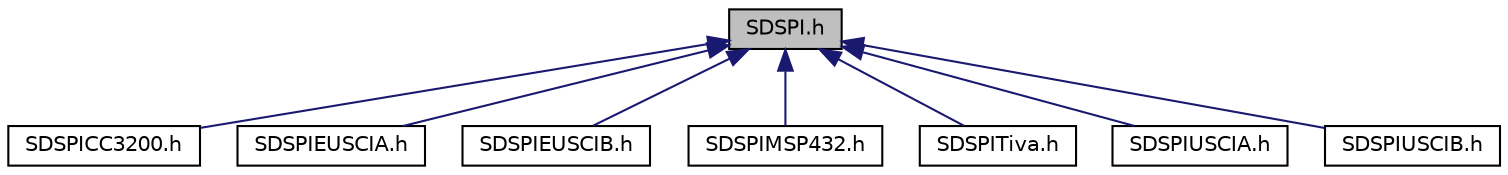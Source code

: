 digraph "SDSPI.h"
{
  edge [fontname="Helvetica",fontsize="10",labelfontname="Helvetica",labelfontsize="10"];
  node [fontname="Helvetica",fontsize="10",shape=record];
  Node1 [label="SDSPI.h",height=0.2,width=0.4,color="black", fillcolor="grey75", style="filled", fontcolor="black"];
  Node1 -> Node2 [dir="back",color="midnightblue",fontsize="10",style="solid",fontname="Helvetica"];
  Node2 [label="SDSPICC3200.h",height=0.2,width=0.4,color="black", fillcolor="white", style="filled",URL="$_s_d_s_p_i_c_c3200_8h.html",tooltip="SDSPI driver implementation for a CC3200 SPI peripheral used with the SDSPI driver. "];
  Node1 -> Node3 [dir="back",color="midnightblue",fontsize="10",style="solid",fontname="Helvetica"];
  Node3 [label="SDSPIEUSCIA.h",height=0.2,width=0.4,color="black", fillcolor="white", style="filled",URL="$_s_d_s_p_i_e_u_s_c_i_a_8h.html",tooltip="SDSPI driver implementation for a USCI SPI peripheral used with the SDSPI driver. ..."];
  Node1 -> Node4 [dir="back",color="midnightblue",fontsize="10",style="solid",fontname="Helvetica"];
  Node4 [label="SDSPIEUSCIB.h",height=0.2,width=0.4,color="black", fillcolor="white", style="filled",URL="$_s_d_s_p_i_e_u_s_c_i_b_8h.html",tooltip="SDSPI driver implementation for a USCI SPI peripheral used with the SDSPI driver. ..."];
  Node1 -> Node5 [dir="back",color="midnightblue",fontsize="10",style="solid",fontname="Helvetica"];
  Node5 [label="SDSPIMSP432.h",height=0.2,width=0.4,color="black", fillcolor="white", style="filled",URL="$_s_d_s_p_i_m_s_p432_8h.html",tooltip="SDSPI driver implementation using an EUSCI SPI peripheral for MSP432. "];
  Node1 -> Node6 [dir="back",color="midnightblue",fontsize="10",style="solid",fontname="Helvetica"];
  Node6 [label="SDSPITiva.h",height=0.2,width=0.4,color="black", fillcolor="white", style="filled",URL="$_s_d_s_p_i_tiva_8h.html",tooltip="SDSPI driver implementation for a Tiva SPI peripheral used with the SDSPI driver. ..."];
  Node1 -> Node7 [dir="back",color="midnightblue",fontsize="10",style="solid",fontname="Helvetica"];
  Node7 [label="SDSPIUSCIA.h",height=0.2,width=0.4,color="black", fillcolor="white", style="filled",URL="$_s_d_s_p_i_u_s_c_i_a_8h.html",tooltip="SDSPI driver implementation for a USCI SPI peripheral used with the SDSPI driver. ..."];
  Node1 -> Node8 [dir="back",color="midnightblue",fontsize="10",style="solid",fontname="Helvetica"];
  Node8 [label="SDSPIUSCIB.h",height=0.2,width=0.4,color="black", fillcolor="white", style="filled",URL="$_s_d_s_p_i_u_s_c_i_b_8h.html",tooltip="SDSPI driver implementation for a USCI SPI peripheral used with the SDSPI driver. ..."];
}

